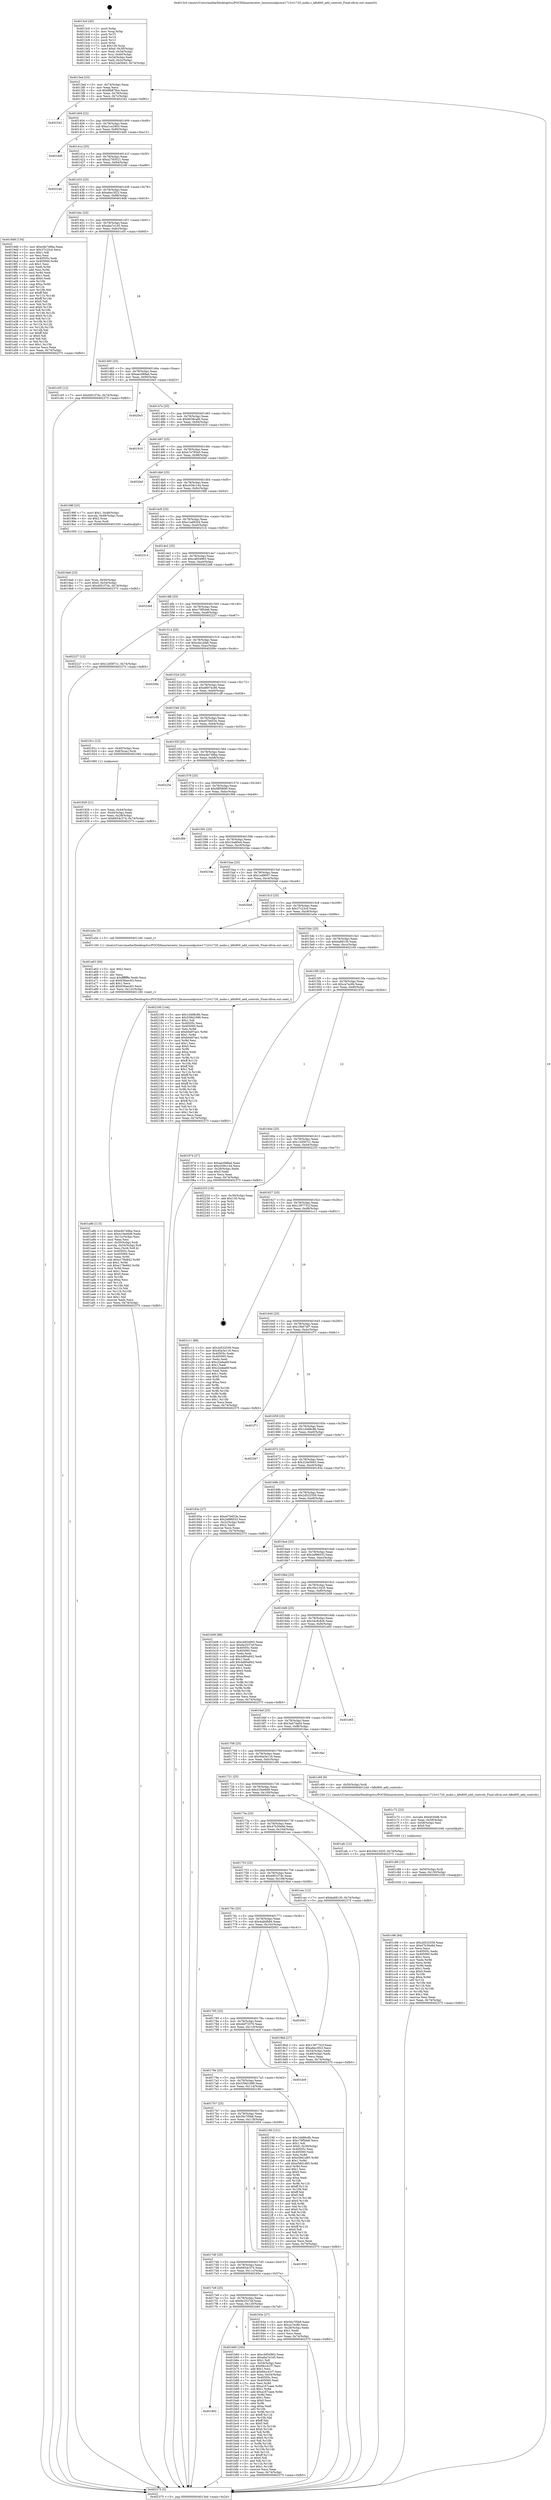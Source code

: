 digraph "0x4013c0" {
  label = "0x4013c0 (/mnt/c/Users/mathe/Desktop/tcc/POCII/binaries/extr_linuxsoundpciice1712vt1720_mobo.c_k8x800_add_controls_Final-ollvm.out::main(0))"
  labelloc = "t"
  node[shape=record]

  Entry [label="",width=0.3,height=0.3,shape=circle,fillcolor=black,style=filled]
  "0x4013ed" [label="{
     0x4013ed [23]\l
     | [instrs]\l
     &nbsp;&nbsp;0x4013ed \<+3\>: mov -0x74(%rbp),%eax\l
     &nbsp;&nbsp;0x4013f0 \<+2\>: mov %eax,%ecx\l
     &nbsp;&nbsp;0x4013f2 \<+6\>: sub $0x8fb878ce,%ecx\l
     &nbsp;&nbsp;0x4013f8 \<+3\>: mov %eax,-0x78(%rbp)\l
     &nbsp;&nbsp;0x4013fb \<+3\>: mov %ecx,-0x7c(%rbp)\l
     &nbsp;&nbsp;0x4013fe \<+6\>: je 0000000000402342 \<main+0xf82\>\l
  }"]
  "0x402342" [label="{
     0x402342\l
  }", style=dashed]
  "0x401404" [label="{
     0x401404 [22]\l
     | [instrs]\l
     &nbsp;&nbsp;0x401404 \<+5\>: jmp 0000000000401409 \<main+0x49\>\l
     &nbsp;&nbsp;0x401409 \<+3\>: mov -0x78(%rbp),%eax\l
     &nbsp;&nbsp;0x40140c \<+5\>: sub $0xa1ce2903,%eax\l
     &nbsp;&nbsp;0x401411 \<+3\>: mov %eax,-0x80(%rbp)\l
     &nbsp;&nbsp;0x401414 \<+6\>: je 0000000000401dd5 \<main+0xa15\>\l
  }"]
  Exit [label="",width=0.3,height=0.3,shape=circle,fillcolor=black,style=filled,peripheries=2]
  "0x401dd5" [label="{
     0x401dd5\l
  }", style=dashed]
  "0x40141a" [label="{
     0x40141a [25]\l
     | [instrs]\l
     &nbsp;&nbsp;0x40141a \<+5\>: jmp 000000000040141f \<main+0x5f\>\l
     &nbsp;&nbsp;0x40141f \<+3\>: mov -0x78(%rbp),%eax\l
     &nbsp;&nbsp;0x401422 \<+5\>: sub $0xa2783021,%eax\l
     &nbsp;&nbsp;0x401427 \<+6\>: mov %eax,-0x84(%rbp)\l
     &nbsp;&nbsp;0x40142d \<+6\>: je 0000000000402246 \<main+0xe86\>\l
  }"]
  "0x401c98" [label="{
     0x401c98 [84]\l
     | [instrs]\l
     &nbsp;&nbsp;0x401c98 \<+5\>: mov $0x2d532559,%eax\l
     &nbsp;&nbsp;0x401c9d \<+5\>: mov $0x47b30e9d,%esi\l
     &nbsp;&nbsp;0x401ca2 \<+2\>: xor %ecx,%ecx\l
     &nbsp;&nbsp;0x401ca4 \<+7\>: mov 0x40505c,%edx\l
     &nbsp;&nbsp;0x401cab \<+8\>: mov 0x405060,%r8d\l
     &nbsp;&nbsp;0x401cb3 \<+3\>: sub $0x1,%ecx\l
     &nbsp;&nbsp;0x401cb6 \<+3\>: mov %edx,%r9d\l
     &nbsp;&nbsp;0x401cb9 \<+3\>: add %ecx,%r9d\l
     &nbsp;&nbsp;0x401cbc \<+4\>: imul %r9d,%edx\l
     &nbsp;&nbsp;0x401cc0 \<+3\>: and $0x1,%edx\l
     &nbsp;&nbsp;0x401cc3 \<+3\>: cmp $0x0,%edx\l
     &nbsp;&nbsp;0x401cc6 \<+4\>: sete %r10b\l
     &nbsp;&nbsp;0x401cca \<+4\>: cmp $0xa,%r8d\l
     &nbsp;&nbsp;0x401cce \<+4\>: setl %r11b\l
     &nbsp;&nbsp;0x401cd2 \<+3\>: mov %r10b,%bl\l
     &nbsp;&nbsp;0x401cd5 \<+3\>: and %r11b,%bl\l
     &nbsp;&nbsp;0x401cd8 \<+3\>: xor %r11b,%r10b\l
     &nbsp;&nbsp;0x401cdb \<+3\>: or %r10b,%bl\l
     &nbsp;&nbsp;0x401cde \<+3\>: test $0x1,%bl\l
     &nbsp;&nbsp;0x401ce1 \<+3\>: cmovne %esi,%eax\l
     &nbsp;&nbsp;0x401ce4 \<+3\>: mov %eax,-0x74(%rbp)\l
     &nbsp;&nbsp;0x401ce7 \<+5\>: jmp 0000000000402375 \<main+0xfb5\>\l
  }"]
  "0x402246" [label="{
     0x402246\l
  }", style=dashed]
  "0x401433" [label="{
     0x401433 [25]\l
     | [instrs]\l
     &nbsp;&nbsp;0x401433 \<+5\>: jmp 0000000000401438 \<main+0x78\>\l
     &nbsp;&nbsp;0x401438 \<+3\>: mov -0x78(%rbp),%eax\l
     &nbsp;&nbsp;0x40143b \<+5\>: sub $0xa6ec3f23,%eax\l
     &nbsp;&nbsp;0x401440 \<+6\>: mov %eax,-0x88(%rbp)\l
     &nbsp;&nbsp;0x401446 \<+6\>: je 00000000004019d8 \<main+0x618\>\l
  }"]
  "0x401c89" [label="{
     0x401c89 [15]\l
     | [instrs]\l
     &nbsp;&nbsp;0x401c89 \<+4\>: mov -0x50(%rbp),%rdi\l
     &nbsp;&nbsp;0x401c8d \<+6\>: mov %eax,-0x130(%rbp)\l
     &nbsp;&nbsp;0x401c93 \<+5\>: call 0000000000401030 \<free@plt\>\l
     | [calls]\l
     &nbsp;&nbsp;0x401030 \{1\} (unknown)\l
  }"]
  "0x4019d8" [label="{
     0x4019d8 [134]\l
     | [instrs]\l
     &nbsp;&nbsp;0x4019d8 \<+5\>: mov $0xe4b749ba,%eax\l
     &nbsp;&nbsp;0x4019dd \<+5\>: mov $0x37c23cd,%ecx\l
     &nbsp;&nbsp;0x4019e2 \<+2\>: mov $0x1,%dl\l
     &nbsp;&nbsp;0x4019e4 \<+2\>: xor %esi,%esi\l
     &nbsp;&nbsp;0x4019e6 \<+7\>: mov 0x40505c,%edi\l
     &nbsp;&nbsp;0x4019ed \<+8\>: mov 0x405060,%r8d\l
     &nbsp;&nbsp;0x4019f5 \<+3\>: sub $0x1,%esi\l
     &nbsp;&nbsp;0x4019f8 \<+3\>: mov %edi,%r9d\l
     &nbsp;&nbsp;0x4019fb \<+3\>: add %esi,%r9d\l
     &nbsp;&nbsp;0x4019fe \<+4\>: imul %r9d,%edi\l
     &nbsp;&nbsp;0x401a02 \<+3\>: and $0x1,%edi\l
     &nbsp;&nbsp;0x401a05 \<+3\>: cmp $0x0,%edi\l
     &nbsp;&nbsp;0x401a08 \<+4\>: sete %r10b\l
     &nbsp;&nbsp;0x401a0c \<+4\>: cmp $0xa,%r8d\l
     &nbsp;&nbsp;0x401a10 \<+4\>: setl %r11b\l
     &nbsp;&nbsp;0x401a14 \<+3\>: mov %r10b,%bl\l
     &nbsp;&nbsp;0x401a17 \<+3\>: xor $0xff,%bl\l
     &nbsp;&nbsp;0x401a1a \<+3\>: mov %r11b,%r14b\l
     &nbsp;&nbsp;0x401a1d \<+4\>: xor $0xff,%r14b\l
     &nbsp;&nbsp;0x401a21 \<+3\>: xor $0x0,%dl\l
     &nbsp;&nbsp;0x401a24 \<+3\>: mov %bl,%r15b\l
     &nbsp;&nbsp;0x401a27 \<+4\>: and $0x0,%r15b\l
     &nbsp;&nbsp;0x401a2b \<+3\>: and %dl,%r10b\l
     &nbsp;&nbsp;0x401a2e \<+3\>: mov %r14b,%r12b\l
     &nbsp;&nbsp;0x401a31 \<+4\>: and $0x0,%r12b\l
     &nbsp;&nbsp;0x401a35 \<+3\>: and %dl,%r11b\l
     &nbsp;&nbsp;0x401a38 \<+3\>: or %r10b,%r15b\l
     &nbsp;&nbsp;0x401a3b \<+3\>: or %r11b,%r12b\l
     &nbsp;&nbsp;0x401a3e \<+3\>: xor %r12b,%r15b\l
     &nbsp;&nbsp;0x401a41 \<+3\>: or %r14b,%bl\l
     &nbsp;&nbsp;0x401a44 \<+3\>: xor $0xff,%bl\l
     &nbsp;&nbsp;0x401a47 \<+3\>: or $0x0,%dl\l
     &nbsp;&nbsp;0x401a4a \<+2\>: and %dl,%bl\l
     &nbsp;&nbsp;0x401a4c \<+3\>: or %bl,%r15b\l
     &nbsp;&nbsp;0x401a4f \<+4\>: test $0x1,%r15b\l
     &nbsp;&nbsp;0x401a53 \<+3\>: cmovne %ecx,%eax\l
     &nbsp;&nbsp;0x401a56 \<+3\>: mov %eax,-0x74(%rbp)\l
     &nbsp;&nbsp;0x401a59 \<+5\>: jmp 0000000000402375 \<main+0xfb5\>\l
  }"]
  "0x40144c" [label="{
     0x40144c [25]\l
     | [instrs]\l
     &nbsp;&nbsp;0x40144c \<+5\>: jmp 0000000000401451 \<main+0x91\>\l
     &nbsp;&nbsp;0x401451 \<+3\>: mov -0x78(%rbp),%eax\l
     &nbsp;&nbsp;0x401454 \<+5\>: sub $0xaba7e1d5,%eax\l
     &nbsp;&nbsp;0x401459 \<+6\>: mov %eax,-0x8c(%rbp)\l
     &nbsp;&nbsp;0x40145f \<+6\>: je 0000000000401c05 \<main+0x845\>\l
  }"]
  "0x401c72" [label="{
     0x401c72 [23]\l
     | [instrs]\l
     &nbsp;&nbsp;0x401c72 \<+10\>: movabs $0x4030d6,%rdi\l
     &nbsp;&nbsp;0x401c7c \<+3\>: mov %eax,-0x58(%rbp)\l
     &nbsp;&nbsp;0x401c7f \<+3\>: mov -0x58(%rbp),%esi\l
     &nbsp;&nbsp;0x401c82 \<+2\>: mov $0x0,%al\l
     &nbsp;&nbsp;0x401c84 \<+5\>: call 0000000000401040 \<printf@plt\>\l
     | [calls]\l
     &nbsp;&nbsp;0x401040 \{1\} (unknown)\l
  }"]
  "0x401c05" [label="{
     0x401c05 [12]\l
     | [instrs]\l
     &nbsp;&nbsp;0x401c05 \<+7\>: movl $0x4951f7dc,-0x74(%rbp)\l
     &nbsp;&nbsp;0x401c0c \<+5\>: jmp 0000000000402375 \<main+0xfb5\>\l
  }"]
  "0x401465" [label="{
     0x401465 [25]\l
     | [instrs]\l
     &nbsp;&nbsp;0x401465 \<+5\>: jmp 000000000040146a \<main+0xaa\>\l
     &nbsp;&nbsp;0x40146a \<+3\>: mov -0x78(%rbp),%eax\l
     &nbsp;&nbsp;0x40146d \<+5\>: sub $0xaec088ad,%eax\l
     &nbsp;&nbsp;0x401472 \<+6\>: mov %eax,-0x90(%rbp)\l
     &nbsp;&nbsp;0x401478 \<+6\>: je 00000000004020e3 \<main+0xd23\>\l
  }"]
  "0x401802" [label="{
     0x401802\l
  }", style=dashed]
  "0x4020e3" [label="{
     0x4020e3\l
  }", style=dashed]
  "0x40147e" [label="{
     0x40147e [25]\l
     | [instrs]\l
     &nbsp;&nbsp;0x40147e \<+5\>: jmp 0000000000401483 \<main+0xc3\>\l
     &nbsp;&nbsp;0x401483 \<+3\>: mov -0x78(%rbp),%eax\l
     &nbsp;&nbsp;0x401486 \<+5\>: sub $0xb638cafd,%eax\l
     &nbsp;&nbsp;0x40148b \<+6\>: mov %eax,-0x94(%rbp)\l
     &nbsp;&nbsp;0x401491 \<+6\>: je 0000000000401910 \<main+0x550\>\l
  }"]
  "0x401b60" [label="{
     0x401b60 [165]\l
     | [instrs]\l
     &nbsp;&nbsp;0x401b60 \<+5\>: mov $0xc4854963,%eax\l
     &nbsp;&nbsp;0x401b65 \<+5\>: mov $0xaba7e1d5,%ecx\l
     &nbsp;&nbsp;0x401b6a \<+2\>: mov $0x1,%dl\l
     &nbsp;&nbsp;0x401b6c \<+3\>: mov -0x54(%rbp),%esi\l
     &nbsp;&nbsp;0x401b6f \<+6\>: sub $0x69cc41f7,%esi\l
     &nbsp;&nbsp;0x401b75 \<+3\>: add $0x1,%esi\l
     &nbsp;&nbsp;0x401b78 \<+6\>: add $0x69cc41f7,%esi\l
     &nbsp;&nbsp;0x401b7e \<+3\>: mov %esi,-0x54(%rbp)\l
     &nbsp;&nbsp;0x401b81 \<+7\>: mov 0x40505c,%esi\l
     &nbsp;&nbsp;0x401b88 \<+7\>: mov 0x405060,%edi\l
     &nbsp;&nbsp;0x401b8f \<+3\>: mov %esi,%r8d\l
     &nbsp;&nbsp;0x401b92 \<+7\>: sub $0xa167caee,%r8d\l
     &nbsp;&nbsp;0x401b99 \<+4\>: sub $0x1,%r8d\l
     &nbsp;&nbsp;0x401b9d \<+7\>: add $0xa167caee,%r8d\l
     &nbsp;&nbsp;0x401ba4 \<+4\>: imul %r8d,%esi\l
     &nbsp;&nbsp;0x401ba8 \<+3\>: and $0x1,%esi\l
     &nbsp;&nbsp;0x401bab \<+3\>: cmp $0x0,%esi\l
     &nbsp;&nbsp;0x401bae \<+4\>: sete %r9b\l
     &nbsp;&nbsp;0x401bb2 \<+3\>: cmp $0xa,%edi\l
     &nbsp;&nbsp;0x401bb5 \<+4\>: setl %r10b\l
     &nbsp;&nbsp;0x401bb9 \<+3\>: mov %r9b,%r11b\l
     &nbsp;&nbsp;0x401bbc \<+4\>: xor $0xff,%r11b\l
     &nbsp;&nbsp;0x401bc0 \<+3\>: mov %r10b,%bl\l
     &nbsp;&nbsp;0x401bc3 \<+3\>: xor $0xff,%bl\l
     &nbsp;&nbsp;0x401bc6 \<+3\>: xor $0x0,%dl\l
     &nbsp;&nbsp;0x401bc9 \<+3\>: mov %r11b,%r14b\l
     &nbsp;&nbsp;0x401bcc \<+4\>: and $0x0,%r14b\l
     &nbsp;&nbsp;0x401bd0 \<+3\>: and %dl,%r9b\l
     &nbsp;&nbsp;0x401bd3 \<+3\>: mov %bl,%r15b\l
     &nbsp;&nbsp;0x401bd6 \<+4\>: and $0x0,%r15b\l
     &nbsp;&nbsp;0x401bda \<+3\>: and %dl,%r10b\l
     &nbsp;&nbsp;0x401bdd \<+3\>: or %r9b,%r14b\l
     &nbsp;&nbsp;0x401be0 \<+3\>: or %r10b,%r15b\l
     &nbsp;&nbsp;0x401be3 \<+3\>: xor %r15b,%r14b\l
     &nbsp;&nbsp;0x401be6 \<+3\>: or %bl,%r11b\l
     &nbsp;&nbsp;0x401be9 \<+4\>: xor $0xff,%r11b\l
     &nbsp;&nbsp;0x401bed \<+3\>: or $0x0,%dl\l
     &nbsp;&nbsp;0x401bf0 \<+3\>: and %dl,%r11b\l
     &nbsp;&nbsp;0x401bf3 \<+3\>: or %r11b,%r14b\l
     &nbsp;&nbsp;0x401bf6 \<+4\>: test $0x1,%r14b\l
     &nbsp;&nbsp;0x401bfa \<+3\>: cmovne %ecx,%eax\l
     &nbsp;&nbsp;0x401bfd \<+3\>: mov %eax,-0x74(%rbp)\l
     &nbsp;&nbsp;0x401c00 \<+5\>: jmp 0000000000402375 \<main+0xfb5\>\l
  }"]
  "0x401910" [label="{
     0x401910\l
  }", style=dashed]
  "0x401497" [label="{
     0x401497 [25]\l
     | [instrs]\l
     &nbsp;&nbsp;0x401497 \<+5\>: jmp 000000000040149c \<main+0xdc\>\l
     &nbsp;&nbsp;0x40149c \<+3\>: mov -0x78(%rbp),%eax\l
     &nbsp;&nbsp;0x40149f \<+5\>: sub $0xb7e785a5,%eax\l
     &nbsp;&nbsp;0x4014a4 \<+6\>: mov %eax,-0x98(%rbp)\l
     &nbsp;&nbsp;0x4014aa \<+6\>: je 00000000004020ef \<main+0xd2f\>\l
  }"]
  "0x401a8b" [label="{
     0x401a8b [113]\l
     | [instrs]\l
     &nbsp;&nbsp;0x401a8b \<+5\>: mov $0xe4b749ba,%ecx\l
     &nbsp;&nbsp;0x401a90 \<+5\>: mov $0x410ee6d9,%edx\l
     &nbsp;&nbsp;0x401a95 \<+6\>: mov -0x12c(%rbp),%esi\l
     &nbsp;&nbsp;0x401a9b \<+3\>: imul %eax,%esi\l
     &nbsp;&nbsp;0x401a9e \<+4\>: mov -0x50(%rbp),%rdi\l
     &nbsp;&nbsp;0x401aa2 \<+4\>: movslq -0x54(%rbp),%r8\l
     &nbsp;&nbsp;0x401aa6 \<+4\>: mov %esi,(%rdi,%r8,4)\l
     &nbsp;&nbsp;0x401aaa \<+7\>: mov 0x40505c,%eax\l
     &nbsp;&nbsp;0x401ab1 \<+7\>: mov 0x405060,%esi\l
     &nbsp;&nbsp;0x401ab8 \<+3\>: mov %eax,%r9d\l
     &nbsp;&nbsp;0x401abb \<+7\>: add $0xe178e842,%r9d\l
     &nbsp;&nbsp;0x401ac2 \<+4\>: sub $0x1,%r9d\l
     &nbsp;&nbsp;0x401ac6 \<+7\>: sub $0xe178e842,%r9d\l
     &nbsp;&nbsp;0x401acd \<+4\>: imul %r9d,%eax\l
     &nbsp;&nbsp;0x401ad1 \<+3\>: and $0x1,%eax\l
     &nbsp;&nbsp;0x401ad4 \<+3\>: cmp $0x0,%eax\l
     &nbsp;&nbsp;0x401ad7 \<+4\>: sete %r10b\l
     &nbsp;&nbsp;0x401adb \<+3\>: cmp $0xa,%esi\l
     &nbsp;&nbsp;0x401ade \<+4\>: setl %r11b\l
     &nbsp;&nbsp;0x401ae2 \<+3\>: mov %r10b,%bl\l
     &nbsp;&nbsp;0x401ae5 \<+3\>: and %r11b,%bl\l
     &nbsp;&nbsp;0x401ae8 \<+3\>: xor %r11b,%r10b\l
     &nbsp;&nbsp;0x401aeb \<+3\>: or %r10b,%bl\l
     &nbsp;&nbsp;0x401aee \<+3\>: test $0x1,%bl\l
     &nbsp;&nbsp;0x401af1 \<+3\>: cmovne %edx,%ecx\l
     &nbsp;&nbsp;0x401af4 \<+3\>: mov %ecx,-0x74(%rbp)\l
     &nbsp;&nbsp;0x401af7 \<+5\>: jmp 0000000000402375 \<main+0xfb5\>\l
  }"]
  "0x4020ef" [label="{
     0x4020ef\l
  }", style=dashed]
  "0x4014b0" [label="{
     0x4014b0 [25]\l
     | [instrs]\l
     &nbsp;&nbsp;0x4014b0 \<+5\>: jmp 00000000004014b5 \<main+0xf5\>\l
     &nbsp;&nbsp;0x4014b5 \<+3\>: mov -0x78(%rbp),%eax\l
     &nbsp;&nbsp;0x4014b8 \<+5\>: sub $0xc036c144,%eax\l
     &nbsp;&nbsp;0x4014bd \<+6\>: mov %eax,-0x9c(%rbp)\l
     &nbsp;&nbsp;0x4014c3 \<+6\>: je 000000000040198f \<main+0x5cf\>\l
  }"]
  "0x401a63" [label="{
     0x401a63 [40]\l
     | [instrs]\l
     &nbsp;&nbsp;0x401a63 \<+5\>: mov $0x2,%ecx\l
     &nbsp;&nbsp;0x401a68 \<+1\>: cltd\l
     &nbsp;&nbsp;0x401a69 \<+2\>: idiv %ecx\l
     &nbsp;&nbsp;0x401a6b \<+6\>: imul $0xfffffffe,%edx,%ecx\l
     &nbsp;&nbsp;0x401a71 \<+6\>: sub $0x636aec63,%ecx\l
     &nbsp;&nbsp;0x401a77 \<+3\>: add $0x1,%ecx\l
     &nbsp;&nbsp;0x401a7a \<+6\>: add $0x636aec63,%ecx\l
     &nbsp;&nbsp;0x401a80 \<+6\>: mov %ecx,-0x12c(%rbp)\l
     &nbsp;&nbsp;0x401a86 \<+5\>: call 0000000000401160 \<next_i\>\l
     | [calls]\l
     &nbsp;&nbsp;0x401160 \{1\} (/mnt/c/Users/mathe/Desktop/tcc/POCII/binaries/extr_linuxsoundpciice1712vt1720_mobo.c_k8x800_add_controls_Final-ollvm.out::next_i)\l
  }"]
  "0x40198f" [label="{
     0x40198f [23]\l
     | [instrs]\l
     &nbsp;&nbsp;0x40198f \<+7\>: movl $0x1,-0x48(%rbp)\l
     &nbsp;&nbsp;0x401996 \<+4\>: movslq -0x48(%rbp),%rax\l
     &nbsp;&nbsp;0x40199a \<+4\>: shl $0x2,%rax\l
     &nbsp;&nbsp;0x40199e \<+3\>: mov %rax,%rdi\l
     &nbsp;&nbsp;0x4019a1 \<+5\>: call 0000000000401050 \<malloc@plt\>\l
     | [calls]\l
     &nbsp;&nbsp;0x401050 \{1\} (unknown)\l
  }"]
  "0x4014c9" [label="{
     0x4014c9 [25]\l
     | [instrs]\l
     &nbsp;&nbsp;0x4014c9 \<+5\>: jmp 00000000004014ce \<main+0x10e\>\l
     &nbsp;&nbsp;0x4014ce \<+3\>: mov -0x78(%rbp),%eax\l
     &nbsp;&nbsp;0x4014d1 \<+5\>: sub $0xc1ad8204,%eax\l
     &nbsp;&nbsp;0x4014d6 \<+6\>: mov %eax,-0xa0(%rbp)\l
     &nbsp;&nbsp;0x4014dc \<+6\>: je 0000000000402314 \<main+0xf54\>\l
  }"]
  "0x4019a6" [label="{
     0x4019a6 [23]\l
     | [instrs]\l
     &nbsp;&nbsp;0x4019a6 \<+4\>: mov %rax,-0x50(%rbp)\l
     &nbsp;&nbsp;0x4019aa \<+7\>: movl $0x0,-0x54(%rbp)\l
     &nbsp;&nbsp;0x4019b1 \<+7\>: movl $0x4951f7dc,-0x74(%rbp)\l
     &nbsp;&nbsp;0x4019b8 \<+5\>: jmp 0000000000402375 \<main+0xfb5\>\l
  }"]
  "0x402314" [label="{
     0x402314\l
  }", style=dashed]
  "0x4014e2" [label="{
     0x4014e2 [25]\l
     | [instrs]\l
     &nbsp;&nbsp;0x4014e2 \<+5\>: jmp 00000000004014e7 \<main+0x127\>\l
     &nbsp;&nbsp;0x4014e7 \<+3\>: mov -0x78(%rbp),%eax\l
     &nbsp;&nbsp;0x4014ea \<+5\>: sub $0xc4854963,%eax\l
     &nbsp;&nbsp;0x4014ef \<+6\>: mov %eax,-0xa4(%rbp)\l
     &nbsp;&nbsp;0x4014f5 \<+6\>: je 00000000004022b8 \<main+0xef8\>\l
  }"]
  "0x4017e9" [label="{
     0x4017e9 [25]\l
     | [instrs]\l
     &nbsp;&nbsp;0x4017e9 \<+5\>: jmp 00000000004017ee \<main+0x42e\>\l
     &nbsp;&nbsp;0x4017ee \<+3\>: mov -0x78(%rbp),%eax\l
     &nbsp;&nbsp;0x4017f1 \<+5\>: sub $0x6e2537ef,%eax\l
     &nbsp;&nbsp;0x4017f6 \<+6\>: mov %eax,-0x120(%rbp)\l
     &nbsp;&nbsp;0x4017fc \<+6\>: je 0000000000401b60 \<main+0x7a0\>\l
  }"]
  "0x4022b8" [label="{
     0x4022b8\l
  }", style=dashed]
  "0x4014fb" [label="{
     0x4014fb [25]\l
     | [instrs]\l
     &nbsp;&nbsp;0x4014fb \<+5\>: jmp 0000000000401500 \<main+0x140\>\l
     &nbsp;&nbsp;0x401500 \<+3\>: mov -0x78(%rbp),%eax\l
     &nbsp;&nbsp;0x401503 \<+5\>: sub $0xc79f5de6,%eax\l
     &nbsp;&nbsp;0x401508 \<+6\>: mov %eax,-0xa8(%rbp)\l
     &nbsp;&nbsp;0x40150e \<+6\>: je 0000000000402227 \<main+0xe67\>\l
  }"]
  "0x40193e" [label="{
     0x40193e [27]\l
     | [instrs]\l
     &nbsp;&nbsp;0x40193e \<+5\>: mov $0x56c7f5b8,%eax\l
     &nbsp;&nbsp;0x401943 \<+5\>: mov $0xca7ec8b,%ecx\l
     &nbsp;&nbsp;0x401948 \<+3\>: mov -0x28(%rbp),%edx\l
     &nbsp;&nbsp;0x40194b \<+3\>: cmp $0x1,%edx\l
     &nbsp;&nbsp;0x40194e \<+3\>: cmovl %ecx,%eax\l
     &nbsp;&nbsp;0x401951 \<+3\>: mov %eax,-0x74(%rbp)\l
     &nbsp;&nbsp;0x401954 \<+5\>: jmp 0000000000402375 \<main+0xfb5\>\l
  }"]
  "0x402227" [label="{
     0x402227 [12]\l
     | [instrs]\l
     &nbsp;&nbsp;0x402227 \<+7\>: movl $0x12d587c1,-0x74(%rbp)\l
     &nbsp;&nbsp;0x40222e \<+5\>: jmp 0000000000402375 \<main+0xfb5\>\l
  }"]
  "0x401514" [label="{
     0x401514 [25]\l
     | [instrs]\l
     &nbsp;&nbsp;0x401514 \<+5\>: jmp 0000000000401519 \<main+0x159\>\l
     &nbsp;&nbsp;0x401519 \<+3\>: mov -0x78(%rbp),%eax\l
     &nbsp;&nbsp;0x40151c \<+5\>: sub $0xcda1bfa6,%eax\l
     &nbsp;&nbsp;0x401521 \<+6\>: mov %eax,-0xac(%rbp)\l
     &nbsp;&nbsp;0x401527 \<+6\>: je 000000000040209c \<main+0xcdc\>\l
  }"]
  "0x4017d0" [label="{
     0x4017d0 [25]\l
     | [instrs]\l
     &nbsp;&nbsp;0x4017d0 \<+5\>: jmp 00000000004017d5 \<main+0x415\>\l
     &nbsp;&nbsp;0x4017d5 \<+3\>: mov -0x78(%rbp),%eax\l
     &nbsp;&nbsp;0x4017d8 \<+5\>: sub $0x6654c374,%eax\l
     &nbsp;&nbsp;0x4017dd \<+6\>: mov %eax,-0x11c(%rbp)\l
     &nbsp;&nbsp;0x4017e3 \<+6\>: je 000000000040193e \<main+0x57e\>\l
  }"]
  "0x40209c" [label="{
     0x40209c\l
  }", style=dashed]
  "0x40152d" [label="{
     0x40152d [25]\l
     | [instrs]\l
     &nbsp;&nbsp;0x40152d \<+5\>: jmp 0000000000401532 \<main+0x172\>\l
     &nbsp;&nbsp;0x401532 \<+3\>: mov -0x78(%rbp),%eax\l
     &nbsp;&nbsp;0x401535 \<+5\>: sub $0xd6974c86,%eax\l
     &nbsp;&nbsp;0x40153a \<+6\>: mov %eax,-0xb0(%rbp)\l
     &nbsp;&nbsp;0x401540 \<+6\>: je 0000000000401cf8 \<main+0x938\>\l
  }"]
  "0x401959" [label="{
     0x401959\l
  }", style=dashed]
  "0x401cf8" [label="{
     0x401cf8\l
  }", style=dashed]
  "0x401546" [label="{
     0x401546 [25]\l
     | [instrs]\l
     &nbsp;&nbsp;0x401546 \<+5\>: jmp 000000000040154b \<main+0x18b\>\l
     &nbsp;&nbsp;0x40154b \<+3\>: mov -0x78(%rbp),%eax\l
     &nbsp;&nbsp;0x40154e \<+5\>: sub $0xe07b653e,%eax\l
     &nbsp;&nbsp;0x401553 \<+6\>: mov %eax,-0xb4(%rbp)\l
     &nbsp;&nbsp;0x401559 \<+6\>: je 000000000040191c \<main+0x55c\>\l
  }"]
  "0x4017b7" [label="{
     0x4017b7 [25]\l
     | [instrs]\l
     &nbsp;&nbsp;0x4017b7 \<+5\>: jmp 00000000004017bc \<main+0x3fc\>\l
     &nbsp;&nbsp;0x4017bc \<+3\>: mov -0x78(%rbp),%eax\l
     &nbsp;&nbsp;0x4017bf \<+5\>: sub $0x56c7f5b8,%eax\l
     &nbsp;&nbsp;0x4017c4 \<+6\>: mov %eax,-0x118(%rbp)\l
     &nbsp;&nbsp;0x4017ca \<+6\>: je 0000000000401959 \<main+0x599\>\l
  }"]
  "0x40191c" [label="{
     0x40191c [13]\l
     | [instrs]\l
     &nbsp;&nbsp;0x40191c \<+4\>: mov -0x40(%rbp),%rax\l
     &nbsp;&nbsp;0x401920 \<+4\>: mov 0x8(%rax),%rdi\l
     &nbsp;&nbsp;0x401924 \<+5\>: call 0000000000401060 \<atoi@plt\>\l
     | [calls]\l
     &nbsp;&nbsp;0x401060 \{1\} (unknown)\l
  }"]
  "0x40155f" [label="{
     0x40155f [25]\l
     | [instrs]\l
     &nbsp;&nbsp;0x40155f \<+5\>: jmp 0000000000401564 \<main+0x1a4\>\l
     &nbsp;&nbsp;0x401564 \<+3\>: mov -0x78(%rbp),%eax\l
     &nbsp;&nbsp;0x401567 \<+5\>: sub $0xe4b749ba,%eax\l
     &nbsp;&nbsp;0x40156c \<+6\>: mov %eax,-0xb8(%rbp)\l
     &nbsp;&nbsp;0x401572 \<+6\>: je 000000000040225e \<main+0xe9e\>\l
  }"]
  "0x402190" [label="{
     0x402190 [151]\l
     | [instrs]\l
     &nbsp;&nbsp;0x402190 \<+5\>: mov $0x1d488c8b,%eax\l
     &nbsp;&nbsp;0x402195 \<+5\>: mov $0xc79f5de6,%ecx\l
     &nbsp;&nbsp;0x40219a \<+2\>: mov $0x1,%dl\l
     &nbsp;&nbsp;0x40219c \<+7\>: movl $0x0,-0x30(%rbp)\l
     &nbsp;&nbsp;0x4021a3 \<+7\>: mov 0x40505c,%esi\l
     &nbsp;&nbsp;0x4021aa \<+7\>: mov 0x405060,%edi\l
     &nbsp;&nbsp;0x4021b1 \<+3\>: mov %esi,%r8d\l
     &nbsp;&nbsp;0x4021b4 \<+7\>: sub $0xe58d1d85,%r8d\l
     &nbsp;&nbsp;0x4021bb \<+4\>: sub $0x1,%r8d\l
     &nbsp;&nbsp;0x4021bf \<+7\>: add $0xe58d1d85,%r8d\l
     &nbsp;&nbsp;0x4021c6 \<+4\>: imul %r8d,%esi\l
     &nbsp;&nbsp;0x4021ca \<+3\>: and $0x1,%esi\l
     &nbsp;&nbsp;0x4021cd \<+3\>: cmp $0x0,%esi\l
     &nbsp;&nbsp;0x4021d0 \<+4\>: sete %r9b\l
     &nbsp;&nbsp;0x4021d4 \<+3\>: cmp $0xa,%edi\l
     &nbsp;&nbsp;0x4021d7 \<+4\>: setl %r10b\l
     &nbsp;&nbsp;0x4021db \<+3\>: mov %r9b,%r11b\l
     &nbsp;&nbsp;0x4021de \<+4\>: xor $0xff,%r11b\l
     &nbsp;&nbsp;0x4021e2 \<+3\>: mov %r10b,%bl\l
     &nbsp;&nbsp;0x4021e5 \<+3\>: xor $0xff,%bl\l
     &nbsp;&nbsp;0x4021e8 \<+3\>: xor $0x0,%dl\l
     &nbsp;&nbsp;0x4021eb \<+3\>: mov %r11b,%r14b\l
     &nbsp;&nbsp;0x4021ee \<+4\>: and $0x0,%r14b\l
     &nbsp;&nbsp;0x4021f2 \<+3\>: and %dl,%r9b\l
     &nbsp;&nbsp;0x4021f5 \<+3\>: mov %bl,%r15b\l
     &nbsp;&nbsp;0x4021f8 \<+4\>: and $0x0,%r15b\l
     &nbsp;&nbsp;0x4021fc \<+3\>: and %dl,%r10b\l
     &nbsp;&nbsp;0x4021ff \<+3\>: or %r9b,%r14b\l
     &nbsp;&nbsp;0x402202 \<+3\>: or %r10b,%r15b\l
     &nbsp;&nbsp;0x402205 \<+3\>: xor %r15b,%r14b\l
     &nbsp;&nbsp;0x402208 \<+3\>: or %bl,%r11b\l
     &nbsp;&nbsp;0x40220b \<+4\>: xor $0xff,%r11b\l
     &nbsp;&nbsp;0x40220f \<+3\>: or $0x0,%dl\l
     &nbsp;&nbsp;0x402212 \<+3\>: and %dl,%r11b\l
     &nbsp;&nbsp;0x402215 \<+3\>: or %r11b,%r14b\l
     &nbsp;&nbsp;0x402218 \<+4\>: test $0x1,%r14b\l
     &nbsp;&nbsp;0x40221c \<+3\>: cmovne %ecx,%eax\l
     &nbsp;&nbsp;0x40221f \<+3\>: mov %eax,-0x74(%rbp)\l
     &nbsp;&nbsp;0x402222 \<+5\>: jmp 0000000000402375 \<main+0xfb5\>\l
  }"]
  "0x40225e" [label="{
     0x40225e\l
  }", style=dashed]
  "0x401578" [label="{
     0x401578 [25]\l
     | [instrs]\l
     &nbsp;&nbsp;0x401578 \<+5\>: jmp 000000000040157d \<main+0x1bd\>\l
     &nbsp;&nbsp;0x40157d \<+3\>: mov -0x78(%rbp),%eax\l
     &nbsp;&nbsp;0x401580 \<+5\>: sub $0xfdf5f690,%eax\l
     &nbsp;&nbsp;0x401585 \<+6\>: mov %eax,-0xbc(%rbp)\l
     &nbsp;&nbsp;0x40158b \<+6\>: je 0000000000401f09 \<main+0xb49\>\l
  }"]
  "0x40179e" [label="{
     0x40179e [25]\l
     | [instrs]\l
     &nbsp;&nbsp;0x40179e \<+5\>: jmp 00000000004017a3 \<main+0x3e3\>\l
     &nbsp;&nbsp;0x4017a3 \<+3\>: mov -0x78(%rbp),%eax\l
     &nbsp;&nbsp;0x4017a6 \<+5\>: sub $0x539d1099,%eax\l
     &nbsp;&nbsp;0x4017ab \<+6\>: mov %eax,-0x114(%rbp)\l
     &nbsp;&nbsp;0x4017b1 \<+6\>: je 0000000000402190 \<main+0xdd0\>\l
  }"]
  "0x401f09" [label="{
     0x401f09\l
  }", style=dashed]
  "0x401591" [label="{
     0x401591 [25]\l
     | [instrs]\l
     &nbsp;&nbsp;0x401591 \<+5\>: jmp 0000000000401596 \<main+0x1d6\>\l
     &nbsp;&nbsp;0x401596 \<+3\>: mov -0x78(%rbp),%eax\l
     &nbsp;&nbsp;0x401599 \<+5\>: sub $0x1ba80e4,%eax\l
     &nbsp;&nbsp;0x40159e \<+6\>: mov %eax,-0xc0(%rbp)\l
     &nbsp;&nbsp;0x4015a4 \<+6\>: je 000000000040234e \<main+0xf8e\>\l
  }"]
  "0x401dc9" [label="{
     0x401dc9\l
  }", style=dashed]
  "0x40234e" [label="{
     0x40234e\l
  }", style=dashed]
  "0x4015aa" [label="{
     0x4015aa [25]\l
     | [instrs]\l
     &nbsp;&nbsp;0x4015aa \<+5\>: jmp 00000000004015af \<main+0x1ef\>\l
     &nbsp;&nbsp;0x4015af \<+3\>: mov -0x78(%rbp),%eax\l
     &nbsp;&nbsp;0x4015b2 \<+5\>: sub $0x1ed9007,%eax\l
     &nbsp;&nbsp;0x4015b7 \<+6\>: mov %eax,-0xc4(%rbp)\l
     &nbsp;&nbsp;0x4015bd \<+6\>: je 00000000004020a8 \<main+0xce8\>\l
  }"]
  "0x401785" [label="{
     0x401785 [25]\l
     | [instrs]\l
     &nbsp;&nbsp;0x401785 \<+5\>: jmp 000000000040178a \<main+0x3ca\>\l
     &nbsp;&nbsp;0x40178a \<+3\>: mov -0x78(%rbp),%eax\l
     &nbsp;&nbsp;0x40178d \<+5\>: sub $0x4bf73370,%eax\l
     &nbsp;&nbsp;0x401792 \<+6\>: mov %eax,-0x110(%rbp)\l
     &nbsp;&nbsp;0x401798 \<+6\>: je 0000000000401dc9 \<main+0xa09\>\l
  }"]
  "0x4020a8" [label="{
     0x4020a8\l
  }", style=dashed]
  "0x4015c3" [label="{
     0x4015c3 [25]\l
     | [instrs]\l
     &nbsp;&nbsp;0x4015c3 \<+5\>: jmp 00000000004015c8 \<main+0x208\>\l
     &nbsp;&nbsp;0x4015c8 \<+3\>: mov -0x78(%rbp),%eax\l
     &nbsp;&nbsp;0x4015cb \<+5\>: sub $0x37c23cd,%eax\l
     &nbsp;&nbsp;0x4015d0 \<+6\>: mov %eax,-0xc8(%rbp)\l
     &nbsp;&nbsp;0x4015d6 \<+6\>: je 0000000000401a5e \<main+0x69e\>\l
  }"]
  "0x402001" [label="{
     0x402001\l
  }", style=dashed]
  "0x401a5e" [label="{
     0x401a5e [5]\l
     | [instrs]\l
     &nbsp;&nbsp;0x401a5e \<+5\>: call 0000000000401160 \<next_i\>\l
     | [calls]\l
     &nbsp;&nbsp;0x401160 \{1\} (/mnt/c/Users/mathe/Desktop/tcc/POCII/binaries/extr_linuxsoundpciice1712vt1720_mobo.c_k8x800_add_controls_Final-ollvm.out::next_i)\l
  }"]
  "0x4015dc" [label="{
     0x4015dc [25]\l
     | [instrs]\l
     &nbsp;&nbsp;0x4015dc \<+5\>: jmp 00000000004015e1 \<main+0x221\>\l
     &nbsp;&nbsp;0x4015e1 \<+3\>: mov -0x78(%rbp),%eax\l
     &nbsp;&nbsp;0x4015e4 \<+5\>: sub $0xba68130,%eax\l
     &nbsp;&nbsp;0x4015e9 \<+6\>: mov %eax,-0xcc(%rbp)\l
     &nbsp;&nbsp;0x4015ef \<+6\>: je 0000000000402100 \<main+0xd40\>\l
  }"]
  "0x40176c" [label="{
     0x40176c [25]\l
     | [instrs]\l
     &nbsp;&nbsp;0x40176c \<+5\>: jmp 0000000000401771 \<main+0x3b1\>\l
     &nbsp;&nbsp;0x401771 \<+3\>: mov -0x78(%rbp),%eax\l
     &nbsp;&nbsp;0x401774 \<+5\>: sub $0x4abbfb84,%eax\l
     &nbsp;&nbsp;0x401779 \<+6\>: mov %eax,-0x10c(%rbp)\l
     &nbsp;&nbsp;0x40177f \<+6\>: je 0000000000402001 \<main+0xc41\>\l
  }"]
  "0x402100" [label="{
     0x402100 [144]\l
     | [instrs]\l
     &nbsp;&nbsp;0x402100 \<+5\>: mov $0x1d488c8b,%eax\l
     &nbsp;&nbsp;0x402105 \<+5\>: mov $0x539d1099,%ecx\l
     &nbsp;&nbsp;0x40210a \<+2\>: mov $0x1,%dl\l
     &nbsp;&nbsp;0x40210c \<+7\>: mov 0x40505c,%esi\l
     &nbsp;&nbsp;0x402113 \<+7\>: mov 0x405060,%edi\l
     &nbsp;&nbsp;0x40211a \<+3\>: mov %esi,%r8d\l
     &nbsp;&nbsp;0x40211d \<+7\>: sub $0xb0a97ae1,%r8d\l
     &nbsp;&nbsp;0x402124 \<+4\>: sub $0x1,%r8d\l
     &nbsp;&nbsp;0x402128 \<+7\>: add $0xb0a97ae1,%r8d\l
     &nbsp;&nbsp;0x40212f \<+4\>: imul %r8d,%esi\l
     &nbsp;&nbsp;0x402133 \<+3\>: and $0x1,%esi\l
     &nbsp;&nbsp;0x402136 \<+3\>: cmp $0x0,%esi\l
     &nbsp;&nbsp;0x402139 \<+4\>: sete %r9b\l
     &nbsp;&nbsp;0x40213d \<+3\>: cmp $0xa,%edi\l
     &nbsp;&nbsp;0x402140 \<+4\>: setl %r10b\l
     &nbsp;&nbsp;0x402144 \<+3\>: mov %r9b,%r11b\l
     &nbsp;&nbsp;0x402147 \<+4\>: xor $0xff,%r11b\l
     &nbsp;&nbsp;0x40214b \<+3\>: mov %r10b,%bl\l
     &nbsp;&nbsp;0x40214e \<+3\>: xor $0xff,%bl\l
     &nbsp;&nbsp;0x402151 \<+3\>: xor $0x1,%dl\l
     &nbsp;&nbsp;0x402154 \<+3\>: mov %r11b,%r14b\l
     &nbsp;&nbsp;0x402157 \<+4\>: and $0xff,%r14b\l
     &nbsp;&nbsp;0x40215b \<+3\>: and %dl,%r9b\l
     &nbsp;&nbsp;0x40215e \<+3\>: mov %bl,%r15b\l
     &nbsp;&nbsp;0x402161 \<+4\>: and $0xff,%r15b\l
     &nbsp;&nbsp;0x402165 \<+3\>: and %dl,%r10b\l
     &nbsp;&nbsp;0x402168 \<+3\>: or %r9b,%r14b\l
     &nbsp;&nbsp;0x40216b \<+3\>: or %r10b,%r15b\l
     &nbsp;&nbsp;0x40216e \<+3\>: xor %r15b,%r14b\l
     &nbsp;&nbsp;0x402171 \<+3\>: or %bl,%r11b\l
     &nbsp;&nbsp;0x402174 \<+4\>: xor $0xff,%r11b\l
     &nbsp;&nbsp;0x402178 \<+3\>: or $0x1,%dl\l
     &nbsp;&nbsp;0x40217b \<+3\>: and %dl,%r11b\l
     &nbsp;&nbsp;0x40217e \<+3\>: or %r11b,%r14b\l
     &nbsp;&nbsp;0x402181 \<+4\>: test $0x1,%r14b\l
     &nbsp;&nbsp;0x402185 \<+3\>: cmovne %ecx,%eax\l
     &nbsp;&nbsp;0x402188 \<+3\>: mov %eax,-0x74(%rbp)\l
     &nbsp;&nbsp;0x40218b \<+5\>: jmp 0000000000402375 \<main+0xfb5\>\l
  }"]
  "0x4015f5" [label="{
     0x4015f5 [25]\l
     | [instrs]\l
     &nbsp;&nbsp;0x4015f5 \<+5\>: jmp 00000000004015fa \<main+0x23a\>\l
     &nbsp;&nbsp;0x4015fa \<+3\>: mov -0x78(%rbp),%eax\l
     &nbsp;&nbsp;0x4015fd \<+5\>: sub $0xca7ec8b,%eax\l
     &nbsp;&nbsp;0x401602 \<+6\>: mov %eax,-0xd0(%rbp)\l
     &nbsp;&nbsp;0x401608 \<+6\>: je 0000000000401974 \<main+0x5b4\>\l
  }"]
  "0x4019bd" [label="{
     0x4019bd [27]\l
     | [instrs]\l
     &nbsp;&nbsp;0x4019bd \<+5\>: mov $0x1397751f,%eax\l
     &nbsp;&nbsp;0x4019c2 \<+5\>: mov $0xa6ec3f23,%ecx\l
     &nbsp;&nbsp;0x4019c7 \<+3\>: mov -0x54(%rbp),%edx\l
     &nbsp;&nbsp;0x4019ca \<+3\>: cmp -0x48(%rbp),%edx\l
     &nbsp;&nbsp;0x4019cd \<+3\>: cmovl %ecx,%eax\l
     &nbsp;&nbsp;0x4019d0 \<+3\>: mov %eax,-0x74(%rbp)\l
     &nbsp;&nbsp;0x4019d3 \<+5\>: jmp 0000000000402375 \<main+0xfb5\>\l
  }"]
  "0x401974" [label="{
     0x401974 [27]\l
     | [instrs]\l
     &nbsp;&nbsp;0x401974 \<+5\>: mov $0xaec088ad,%eax\l
     &nbsp;&nbsp;0x401979 \<+5\>: mov $0xc036c144,%ecx\l
     &nbsp;&nbsp;0x40197e \<+3\>: mov -0x28(%rbp),%edx\l
     &nbsp;&nbsp;0x401981 \<+3\>: cmp $0x0,%edx\l
     &nbsp;&nbsp;0x401984 \<+3\>: cmove %ecx,%eax\l
     &nbsp;&nbsp;0x401987 \<+3\>: mov %eax,-0x74(%rbp)\l
     &nbsp;&nbsp;0x40198a \<+5\>: jmp 0000000000402375 \<main+0xfb5\>\l
  }"]
  "0x40160e" [label="{
     0x40160e [25]\l
     | [instrs]\l
     &nbsp;&nbsp;0x40160e \<+5\>: jmp 0000000000401613 \<main+0x253\>\l
     &nbsp;&nbsp;0x401613 \<+3\>: mov -0x78(%rbp),%eax\l
     &nbsp;&nbsp;0x401616 \<+5\>: sub $0x12d587c1,%eax\l
     &nbsp;&nbsp;0x40161b \<+6\>: mov %eax,-0xd4(%rbp)\l
     &nbsp;&nbsp;0x401621 \<+6\>: je 0000000000402233 \<main+0xe73\>\l
  }"]
  "0x401753" [label="{
     0x401753 [25]\l
     | [instrs]\l
     &nbsp;&nbsp;0x401753 \<+5\>: jmp 0000000000401758 \<main+0x398\>\l
     &nbsp;&nbsp;0x401758 \<+3\>: mov -0x78(%rbp),%eax\l
     &nbsp;&nbsp;0x40175b \<+5\>: sub $0x4951f7dc,%eax\l
     &nbsp;&nbsp;0x401760 \<+6\>: mov %eax,-0x108(%rbp)\l
     &nbsp;&nbsp;0x401766 \<+6\>: je 00000000004019bd \<main+0x5fd\>\l
  }"]
  "0x402233" [label="{
     0x402233 [19]\l
     | [instrs]\l
     &nbsp;&nbsp;0x402233 \<+3\>: mov -0x30(%rbp),%eax\l
     &nbsp;&nbsp;0x402236 \<+7\>: add $0x130,%rsp\l
     &nbsp;&nbsp;0x40223d \<+1\>: pop %rbx\l
     &nbsp;&nbsp;0x40223e \<+2\>: pop %r12\l
     &nbsp;&nbsp;0x402240 \<+2\>: pop %r14\l
     &nbsp;&nbsp;0x402242 \<+2\>: pop %r15\l
     &nbsp;&nbsp;0x402244 \<+1\>: pop %rbp\l
     &nbsp;&nbsp;0x402245 \<+1\>: ret\l
  }"]
  "0x401627" [label="{
     0x401627 [25]\l
     | [instrs]\l
     &nbsp;&nbsp;0x401627 \<+5\>: jmp 000000000040162c \<main+0x26c\>\l
     &nbsp;&nbsp;0x40162c \<+3\>: mov -0x78(%rbp),%eax\l
     &nbsp;&nbsp;0x40162f \<+5\>: sub $0x1397751f,%eax\l
     &nbsp;&nbsp;0x401634 \<+6\>: mov %eax,-0xd8(%rbp)\l
     &nbsp;&nbsp;0x40163a \<+6\>: je 0000000000401c11 \<main+0x851\>\l
  }"]
  "0x401cec" [label="{
     0x401cec [12]\l
     | [instrs]\l
     &nbsp;&nbsp;0x401cec \<+7\>: movl $0xba68130,-0x74(%rbp)\l
     &nbsp;&nbsp;0x401cf3 \<+5\>: jmp 0000000000402375 \<main+0xfb5\>\l
  }"]
  "0x401c11" [label="{
     0x401c11 [88]\l
     | [instrs]\l
     &nbsp;&nbsp;0x401c11 \<+5\>: mov $0x2d532559,%eax\l
     &nbsp;&nbsp;0x401c16 \<+5\>: mov $0x40a3e116,%ecx\l
     &nbsp;&nbsp;0x401c1b \<+7\>: mov 0x40505c,%edx\l
     &nbsp;&nbsp;0x401c22 \<+7\>: mov 0x405060,%esi\l
     &nbsp;&nbsp;0x401c29 \<+2\>: mov %edx,%edi\l
     &nbsp;&nbsp;0x401c2b \<+6\>: sub $0xc2edae6f,%edi\l
     &nbsp;&nbsp;0x401c31 \<+3\>: sub $0x1,%edi\l
     &nbsp;&nbsp;0x401c34 \<+6\>: add $0xc2edae6f,%edi\l
     &nbsp;&nbsp;0x401c3a \<+3\>: imul %edi,%edx\l
     &nbsp;&nbsp;0x401c3d \<+3\>: and $0x1,%edx\l
     &nbsp;&nbsp;0x401c40 \<+3\>: cmp $0x0,%edx\l
     &nbsp;&nbsp;0x401c43 \<+4\>: sete %r8b\l
     &nbsp;&nbsp;0x401c47 \<+3\>: cmp $0xa,%esi\l
     &nbsp;&nbsp;0x401c4a \<+4\>: setl %r9b\l
     &nbsp;&nbsp;0x401c4e \<+3\>: mov %r8b,%r10b\l
     &nbsp;&nbsp;0x401c51 \<+3\>: and %r9b,%r10b\l
     &nbsp;&nbsp;0x401c54 \<+3\>: xor %r9b,%r8b\l
     &nbsp;&nbsp;0x401c57 \<+3\>: or %r8b,%r10b\l
     &nbsp;&nbsp;0x401c5a \<+4\>: test $0x1,%r10b\l
     &nbsp;&nbsp;0x401c5e \<+3\>: cmovne %ecx,%eax\l
     &nbsp;&nbsp;0x401c61 \<+3\>: mov %eax,-0x74(%rbp)\l
     &nbsp;&nbsp;0x401c64 \<+5\>: jmp 0000000000402375 \<main+0xfb5\>\l
  }"]
  "0x401640" [label="{
     0x401640 [25]\l
     | [instrs]\l
     &nbsp;&nbsp;0x401640 \<+5\>: jmp 0000000000401645 \<main+0x285\>\l
     &nbsp;&nbsp;0x401645 \<+3\>: mov -0x78(%rbp),%eax\l
     &nbsp;&nbsp;0x401648 \<+5\>: sub $0x19b67ef7,%eax\l
     &nbsp;&nbsp;0x40164d \<+6\>: mov %eax,-0xdc(%rbp)\l
     &nbsp;&nbsp;0x401653 \<+6\>: je 0000000000401f71 \<main+0xbb1\>\l
  }"]
  "0x40173a" [label="{
     0x40173a [25]\l
     | [instrs]\l
     &nbsp;&nbsp;0x40173a \<+5\>: jmp 000000000040173f \<main+0x37f\>\l
     &nbsp;&nbsp;0x40173f \<+3\>: mov -0x78(%rbp),%eax\l
     &nbsp;&nbsp;0x401742 \<+5\>: sub $0x47b30e9d,%eax\l
     &nbsp;&nbsp;0x401747 \<+6\>: mov %eax,-0x104(%rbp)\l
     &nbsp;&nbsp;0x40174d \<+6\>: je 0000000000401cec \<main+0x92c\>\l
  }"]
  "0x401f71" [label="{
     0x401f71\l
  }", style=dashed]
  "0x401659" [label="{
     0x401659 [25]\l
     | [instrs]\l
     &nbsp;&nbsp;0x401659 \<+5\>: jmp 000000000040165e \<main+0x29e\>\l
     &nbsp;&nbsp;0x40165e \<+3\>: mov -0x78(%rbp),%eax\l
     &nbsp;&nbsp;0x401661 \<+5\>: sub $0x1d488c8b,%eax\l
     &nbsp;&nbsp;0x401666 \<+6\>: mov %eax,-0xe0(%rbp)\l
     &nbsp;&nbsp;0x40166c \<+6\>: je 0000000000402367 \<main+0xfa7\>\l
  }"]
  "0x401afc" [label="{
     0x401afc [12]\l
     | [instrs]\l
     &nbsp;&nbsp;0x401afc \<+7\>: movl $0x30e13435,-0x74(%rbp)\l
     &nbsp;&nbsp;0x401b03 \<+5\>: jmp 0000000000402375 \<main+0xfb5\>\l
  }"]
  "0x402367" [label="{
     0x402367\l
  }", style=dashed]
  "0x401672" [label="{
     0x401672 [25]\l
     | [instrs]\l
     &nbsp;&nbsp;0x401672 \<+5\>: jmp 0000000000401677 \<main+0x2b7\>\l
     &nbsp;&nbsp;0x401677 \<+3\>: mov -0x78(%rbp),%eax\l
     &nbsp;&nbsp;0x40167a \<+5\>: sub $0x224e5b63,%eax\l
     &nbsp;&nbsp;0x40167f \<+6\>: mov %eax,-0xe4(%rbp)\l
     &nbsp;&nbsp;0x401685 \<+6\>: je 000000000040183e \<main+0x47e\>\l
  }"]
  "0x401721" [label="{
     0x401721 [25]\l
     | [instrs]\l
     &nbsp;&nbsp;0x401721 \<+5\>: jmp 0000000000401726 \<main+0x366\>\l
     &nbsp;&nbsp;0x401726 \<+3\>: mov -0x78(%rbp),%eax\l
     &nbsp;&nbsp;0x401729 \<+5\>: sub $0x410ee6d9,%eax\l
     &nbsp;&nbsp;0x40172e \<+6\>: mov %eax,-0x100(%rbp)\l
     &nbsp;&nbsp;0x401734 \<+6\>: je 0000000000401afc \<main+0x73c\>\l
  }"]
  "0x40183e" [label="{
     0x40183e [27]\l
     | [instrs]\l
     &nbsp;&nbsp;0x40183e \<+5\>: mov $0xe07b653e,%eax\l
     &nbsp;&nbsp;0x401843 \<+5\>: mov $0x2ef86033,%ecx\l
     &nbsp;&nbsp;0x401848 \<+3\>: mov -0x2c(%rbp),%edx\l
     &nbsp;&nbsp;0x40184b \<+3\>: cmp $0x2,%edx\l
     &nbsp;&nbsp;0x40184e \<+3\>: cmovne %ecx,%eax\l
     &nbsp;&nbsp;0x401851 \<+3\>: mov %eax,-0x74(%rbp)\l
     &nbsp;&nbsp;0x401854 \<+5\>: jmp 0000000000402375 \<main+0xfb5\>\l
  }"]
  "0x40168b" [label="{
     0x40168b [25]\l
     | [instrs]\l
     &nbsp;&nbsp;0x40168b \<+5\>: jmp 0000000000401690 \<main+0x2d0\>\l
     &nbsp;&nbsp;0x401690 \<+3\>: mov -0x78(%rbp),%eax\l
     &nbsp;&nbsp;0x401693 \<+5\>: sub $0x2d532559,%eax\l
     &nbsp;&nbsp;0x401698 \<+6\>: mov %eax,-0xe8(%rbp)\l
     &nbsp;&nbsp;0x40169e \<+6\>: je 00000000004022d9 \<main+0xf19\>\l
  }"]
  "0x402375" [label="{
     0x402375 [5]\l
     | [instrs]\l
     &nbsp;&nbsp;0x402375 \<+5\>: jmp 00000000004013ed \<main+0x2d\>\l
  }"]
  "0x4013c0" [label="{
     0x4013c0 [45]\l
     | [instrs]\l
     &nbsp;&nbsp;0x4013c0 \<+1\>: push %rbp\l
     &nbsp;&nbsp;0x4013c1 \<+3\>: mov %rsp,%rbp\l
     &nbsp;&nbsp;0x4013c4 \<+2\>: push %r15\l
     &nbsp;&nbsp;0x4013c6 \<+2\>: push %r14\l
     &nbsp;&nbsp;0x4013c8 \<+2\>: push %r12\l
     &nbsp;&nbsp;0x4013ca \<+1\>: push %rbx\l
     &nbsp;&nbsp;0x4013cb \<+7\>: sub $0x130,%rsp\l
     &nbsp;&nbsp;0x4013d2 \<+7\>: movl $0x0,-0x30(%rbp)\l
     &nbsp;&nbsp;0x4013d9 \<+3\>: mov %edi,-0x34(%rbp)\l
     &nbsp;&nbsp;0x4013dc \<+4\>: mov %rsi,-0x40(%rbp)\l
     &nbsp;&nbsp;0x4013e0 \<+3\>: mov -0x34(%rbp),%edi\l
     &nbsp;&nbsp;0x4013e3 \<+3\>: mov %edi,-0x2c(%rbp)\l
     &nbsp;&nbsp;0x4013e6 \<+7\>: movl $0x224e5b63,-0x74(%rbp)\l
  }"]
  "0x401929" [label="{
     0x401929 [21]\l
     | [instrs]\l
     &nbsp;&nbsp;0x401929 \<+3\>: mov %eax,-0x44(%rbp)\l
     &nbsp;&nbsp;0x40192c \<+3\>: mov -0x44(%rbp),%eax\l
     &nbsp;&nbsp;0x40192f \<+3\>: mov %eax,-0x28(%rbp)\l
     &nbsp;&nbsp;0x401932 \<+7\>: movl $0x6654c374,-0x74(%rbp)\l
     &nbsp;&nbsp;0x401939 \<+5\>: jmp 0000000000402375 \<main+0xfb5\>\l
  }"]
  "0x401c69" [label="{
     0x401c69 [9]\l
     | [instrs]\l
     &nbsp;&nbsp;0x401c69 \<+4\>: mov -0x50(%rbp),%rdi\l
     &nbsp;&nbsp;0x401c6d \<+5\>: call 0000000000401240 \<k8x800_add_controls\>\l
     | [calls]\l
     &nbsp;&nbsp;0x401240 \{1\} (/mnt/c/Users/mathe/Desktop/tcc/POCII/binaries/extr_linuxsoundpciice1712vt1720_mobo.c_k8x800_add_controls_Final-ollvm.out::k8x800_add_controls)\l
  }"]
  "0x4022d9" [label="{
     0x4022d9\l
  }", style=dashed]
  "0x4016a4" [label="{
     0x4016a4 [25]\l
     | [instrs]\l
     &nbsp;&nbsp;0x4016a4 \<+5\>: jmp 00000000004016a9 \<main+0x2e9\>\l
     &nbsp;&nbsp;0x4016a9 \<+3\>: mov -0x78(%rbp),%eax\l
     &nbsp;&nbsp;0x4016ac \<+5\>: sub $0x2ef86033,%eax\l
     &nbsp;&nbsp;0x4016b1 \<+6\>: mov %eax,-0xec(%rbp)\l
     &nbsp;&nbsp;0x4016b7 \<+6\>: je 0000000000401859 \<main+0x499\>\l
  }"]
  "0x401708" [label="{
     0x401708 [25]\l
     | [instrs]\l
     &nbsp;&nbsp;0x401708 \<+5\>: jmp 000000000040170d \<main+0x34d\>\l
     &nbsp;&nbsp;0x40170d \<+3\>: mov -0x78(%rbp),%eax\l
     &nbsp;&nbsp;0x401710 \<+5\>: sub $0x40a3e116,%eax\l
     &nbsp;&nbsp;0x401715 \<+6\>: mov %eax,-0xfc(%rbp)\l
     &nbsp;&nbsp;0x40171b \<+6\>: je 0000000000401c69 \<main+0x8a9\>\l
  }"]
  "0x401859" [label="{
     0x401859\l
  }", style=dashed]
  "0x4016bd" [label="{
     0x4016bd [25]\l
     | [instrs]\l
     &nbsp;&nbsp;0x4016bd \<+5\>: jmp 00000000004016c2 \<main+0x302\>\l
     &nbsp;&nbsp;0x4016c2 \<+3\>: mov -0x78(%rbp),%eax\l
     &nbsp;&nbsp;0x4016c5 \<+5\>: sub $0x30e13435,%eax\l
     &nbsp;&nbsp;0x4016ca \<+6\>: mov %eax,-0xf0(%rbp)\l
     &nbsp;&nbsp;0x4016d0 \<+6\>: je 0000000000401b08 \<main+0x748\>\l
  }"]
  "0x4018ac" [label="{
     0x4018ac\l
  }", style=dashed]
  "0x401b08" [label="{
     0x401b08 [88]\l
     | [instrs]\l
     &nbsp;&nbsp;0x401b08 \<+5\>: mov $0xc4854963,%eax\l
     &nbsp;&nbsp;0x401b0d \<+5\>: mov $0x6e2537ef,%ecx\l
     &nbsp;&nbsp;0x401b12 \<+7\>: mov 0x40505c,%edx\l
     &nbsp;&nbsp;0x401b19 \<+7\>: mov 0x405060,%esi\l
     &nbsp;&nbsp;0x401b20 \<+2\>: mov %edx,%edi\l
     &nbsp;&nbsp;0x401b22 \<+6\>: sub $0x4d80a942,%edi\l
     &nbsp;&nbsp;0x401b28 \<+3\>: sub $0x1,%edi\l
     &nbsp;&nbsp;0x401b2b \<+6\>: add $0x4d80a942,%edi\l
     &nbsp;&nbsp;0x401b31 \<+3\>: imul %edi,%edx\l
     &nbsp;&nbsp;0x401b34 \<+3\>: and $0x1,%edx\l
     &nbsp;&nbsp;0x401b37 \<+3\>: cmp $0x0,%edx\l
     &nbsp;&nbsp;0x401b3a \<+4\>: sete %r8b\l
     &nbsp;&nbsp;0x401b3e \<+3\>: cmp $0xa,%esi\l
     &nbsp;&nbsp;0x401b41 \<+4\>: setl %r9b\l
     &nbsp;&nbsp;0x401b45 \<+3\>: mov %r8b,%r10b\l
     &nbsp;&nbsp;0x401b48 \<+3\>: and %r9b,%r10b\l
     &nbsp;&nbsp;0x401b4b \<+3\>: xor %r9b,%r8b\l
     &nbsp;&nbsp;0x401b4e \<+3\>: or %r8b,%r10b\l
     &nbsp;&nbsp;0x401b51 \<+4\>: test $0x1,%r10b\l
     &nbsp;&nbsp;0x401b55 \<+3\>: cmovne %ecx,%eax\l
     &nbsp;&nbsp;0x401b58 \<+3\>: mov %eax,-0x74(%rbp)\l
     &nbsp;&nbsp;0x401b5b \<+5\>: jmp 0000000000402375 \<main+0xfb5\>\l
  }"]
  "0x4016d6" [label="{
     0x4016d6 [25]\l
     | [instrs]\l
     &nbsp;&nbsp;0x4016d6 \<+5\>: jmp 00000000004016db \<main+0x31b\>\l
     &nbsp;&nbsp;0x4016db \<+3\>: mov -0x78(%rbp),%eax\l
     &nbsp;&nbsp;0x4016de \<+5\>: sub $0x34c8c8c6,%eax\l
     &nbsp;&nbsp;0x4016e3 \<+6\>: mov %eax,-0xf4(%rbp)\l
     &nbsp;&nbsp;0x4016e9 \<+6\>: je 0000000000401e65 \<main+0xaa5\>\l
  }"]
  "0x4016ef" [label="{
     0x4016ef [25]\l
     | [instrs]\l
     &nbsp;&nbsp;0x4016ef \<+5\>: jmp 00000000004016f4 \<main+0x334\>\l
     &nbsp;&nbsp;0x4016f4 \<+3\>: mov -0x78(%rbp),%eax\l
     &nbsp;&nbsp;0x4016f7 \<+5\>: sub $0x3a674a04,%eax\l
     &nbsp;&nbsp;0x4016fc \<+6\>: mov %eax,-0xf8(%rbp)\l
     &nbsp;&nbsp;0x401702 \<+6\>: je 00000000004018ac \<main+0x4ec\>\l
  }"]
  "0x401e65" [label="{
     0x401e65\l
  }", style=dashed]
  Entry -> "0x4013c0" [label=" 1"]
  "0x4013ed" -> "0x402342" [label=" 0"]
  "0x4013ed" -> "0x401404" [label=" 20"]
  "0x402233" -> Exit [label=" 1"]
  "0x401404" -> "0x401dd5" [label=" 0"]
  "0x401404" -> "0x40141a" [label=" 20"]
  "0x402227" -> "0x402375" [label=" 1"]
  "0x40141a" -> "0x402246" [label=" 0"]
  "0x40141a" -> "0x401433" [label=" 20"]
  "0x402190" -> "0x402375" [label=" 1"]
  "0x401433" -> "0x4019d8" [label=" 1"]
  "0x401433" -> "0x40144c" [label=" 19"]
  "0x402100" -> "0x402375" [label=" 1"]
  "0x40144c" -> "0x401c05" [label=" 1"]
  "0x40144c" -> "0x401465" [label=" 18"]
  "0x401cec" -> "0x402375" [label=" 1"]
  "0x401465" -> "0x4020e3" [label=" 0"]
  "0x401465" -> "0x40147e" [label=" 18"]
  "0x401c98" -> "0x402375" [label=" 1"]
  "0x40147e" -> "0x401910" [label=" 0"]
  "0x40147e" -> "0x401497" [label=" 18"]
  "0x401c89" -> "0x401c98" [label=" 1"]
  "0x401497" -> "0x4020ef" [label=" 0"]
  "0x401497" -> "0x4014b0" [label=" 18"]
  "0x401c69" -> "0x401c72" [label=" 1"]
  "0x4014b0" -> "0x40198f" [label=" 1"]
  "0x4014b0" -> "0x4014c9" [label=" 17"]
  "0x401c11" -> "0x402375" [label=" 1"]
  "0x4014c9" -> "0x402314" [label=" 0"]
  "0x4014c9" -> "0x4014e2" [label=" 17"]
  "0x401c05" -> "0x402375" [label=" 1"]
  "0x4014e2" -> "0x4022b8" [label=" 0"]
  "0x4014e2" -> "0x4014fb" [label=" 17"]
  "0x401b60" -> "0x402375" [label=" 1"]
  "0x4014fb" -> "0x402227" [label=" 1"]
  "0x4014fb" -> "0x401514" [label=" 16"]
  "0x4017e9" -> "0x401802" [label=" 0"]
  "0x401514" -> "0x40209c" [label=" 0"]
  "0x401514" -> "0x40152d" [label=" 16"]
  "0x401c72" -> "0x401c89" [label=" 1"]
  "0x40152d" -> "0x401cf8" [label=" 0"]
  "0x40152d" -> "0x401546" [label=" 16"]
  "0x401b08" -> "0x402375" [label=" 1"]
  "0x401546" -> "0x40191c" [label=" 1"]
  "0x401546" -> "0x40155f" [label=" 15"]
  "0x401a8b" -> "0x402375" [label=" 1"]
  "0x40155f" -> "0x40225e" [label=" 0"]
  "0x40155f" -> "0x401578" [label=" 15"]
  "0x401a63" -> "0x401a8b" [label=" 1"]
  "0x401578" -> "0x401f09" [label=" 0"]
  "0x401578" -> "0x401591" [label=" 15"]
  "0x4019d8" -> "0x402375" [label=" 1"]
  "0x401591" -> "0x40234e" [label=" 0"]
  "0x401591" -> "0x4015aa" [label=" 15"]
  "0x4019bd" -> "0x402375" [label=" 2"]
  "0x4015aa" -> "0x4020a8" [label=" 0"]
  "0x4015aa" -> "0x4015c3" [label=" 15"]
  "0x40198f" -> "0x4019a6" [label=" 1"]
  "0x4015c3" -> "0x401a5e" [label=" 1"]
  "0x4015c3" -> "0x4015dc" [label=" 14"]
  "0x401974" -> "0x402375" [label=" 1"]
  "0x4015dc" -> "0x402100" [label=" 1"]
  "0x4015dc" -> "0x4015f5" [label=" 13"]
  "0x4017d0" -> "0x4017e9" [label=" 1"]
  "0x4015f5" -> "0x401974" [label=" 1"]
  "0x4015f5" -> "0x40160e" [label=" 12"]
  "0x4017d0" -> "0x40193e" [label=" 1"]
  "0x40160e" -> "0x402233" [label=" 1"]
  "0x40160e" -> "0x401627" [label=" 11"]
  "0x4017b7" -> "0x4017d0" [label=" 2"]
  "0x401627" -> "0x401c11" [label=" 1"]
  "0x401627" -> "0x401640" [label=" 10"]
  "0x4017b7" -> "0x401959" [label=" 0"]
  "0x401640" -> "0x401f71" [label=" 0"]
  "0x401640" -> "0x401659" [label=" 10"]
  "0x40179e" -> "0x4017b7" [label=" 2"]
  "0x401659" -> "0x402367" [label=" 0"]
  "0x401659" -> "0x401672" [label=" 10"]
  "0x40179e" -> "0x402190" [label=" 1"]
  "0x401672" -> "0x40183e" [label=" 1"]
  "0x401672" -> "0x40168b" [label=" 9"]
  "0x40183e" -> "0x402375" [label=" 1"]
  "0x4013c0" -> "0x4013ed" [label=" 1"]
  "0x402375" -> "0x4013ed" [label=" 19"]
  "0x40191c" -> "0x401929" [label=" 1"]
  "0x401929" -> "0x402375" [label=" 1"]
  "0x401785" -> "0x40179e" [label=" 3"]
  "0x40168b" -> "0x4022d9" [label=" 0"]
  "0x40168b" -> "0x4016a4" [label=" 9"]
  "0x401785" -> "0x401dc9" [label=" 0"]
  "0x4016a4" -> "0x401859" [label=" 0"]
  "0x4016a4" -> "0x4016bd" [label=" 9"]
  "0x40176c" -> "0x401785" [label=" 3"]
  "0x4016bd" -> "0x401b08" [label=" 1"]
  "0x4016bd" -> "0x4016d6" [label=" 8"]
  "0x40176c" -> "0x402001" [label=" 0"]
  "0x4016d6" -> "0x401e65" [label=" 0"]
  "0x4016d6" -> "0x4016ef" [label=" 8"]
  "0x40193e" -> "0x402375" [label=" 1"]
  "0x4016ef" -> "0x4018ac" [label=" 0"]
  "0x4016ef" -> "0x401708" [label=" 8"]
  "0x4019a6" -> "0x402375" [label=" 1"]
  "0x401708" -> "0x401c69" [label=" 1"]
  "0x401708" -> "0x401721" [label=" 7"]
  "0x401a5e" -> "0x401a63" [label=" 1"]
  "0x401721" -> "0x401afc" [label=" 1"]
  "0x401721" -> "0x40173a" [label=" 6"]
  "0x401afc" -> "0x402375" [label=" 1"]
  "0x40173a" -> "0x401cec" [label=" 1"]
  "0x40173a" -> "0x401753" [label=" 5"]
  "0x4017e9" -> "0x401b60" [label=" 1"]
  "0x401753" -> "0x4019bd" [label=" 2"]
  "0x401753" -> "0x40176c" [label=" 3"]
}
